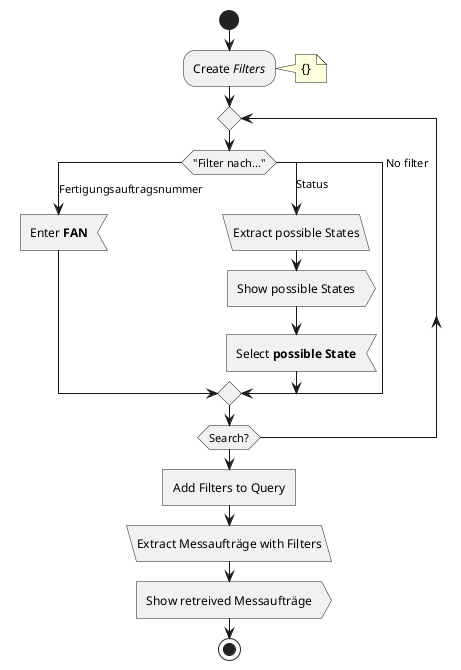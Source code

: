 @startuml "Messauftrag Suchen"
start
    :Create //Filters//;
    note right: {}
    repeat
        switch ("Filter nach...")
            case (Fertigungsauftragsnummer)
                :Enter **FAN**; <<input>>         

            case (Status)
                :Extract possible States; <<load>>

                :Show possible States; <<output>>

                :Select **possible State**; <<input>>

'            case (Spalte)
'                :Select column; <<input>>
'                    
'                if(Attribute) then (Category)
'                    :Show Values of Attributes; <<output>>
'
'                    :Select value; <<input>>
'                
'                else(NotCategory)
'                    :Enter value; <<input>>
'                                    
'                endif
'
'                :Add Value of Column to Filters; <<task>>
'
'            case (Datum)
'                :Enter Date From; <<input>>

'                :Enter Date To; <<input>>

'                :Validate that To > From; <<task>>
'
'                :Add Dates to Filters; <<task>>
'
            case(No filter)

        endswitch

                    
    repeat while (Search?)
    
    :Add Filters to Query; <<task>>

    :Extract Messaufträge with Filters; <<load>>

    :Show retreived Messaufträge; <<output>>

stop
@enduml